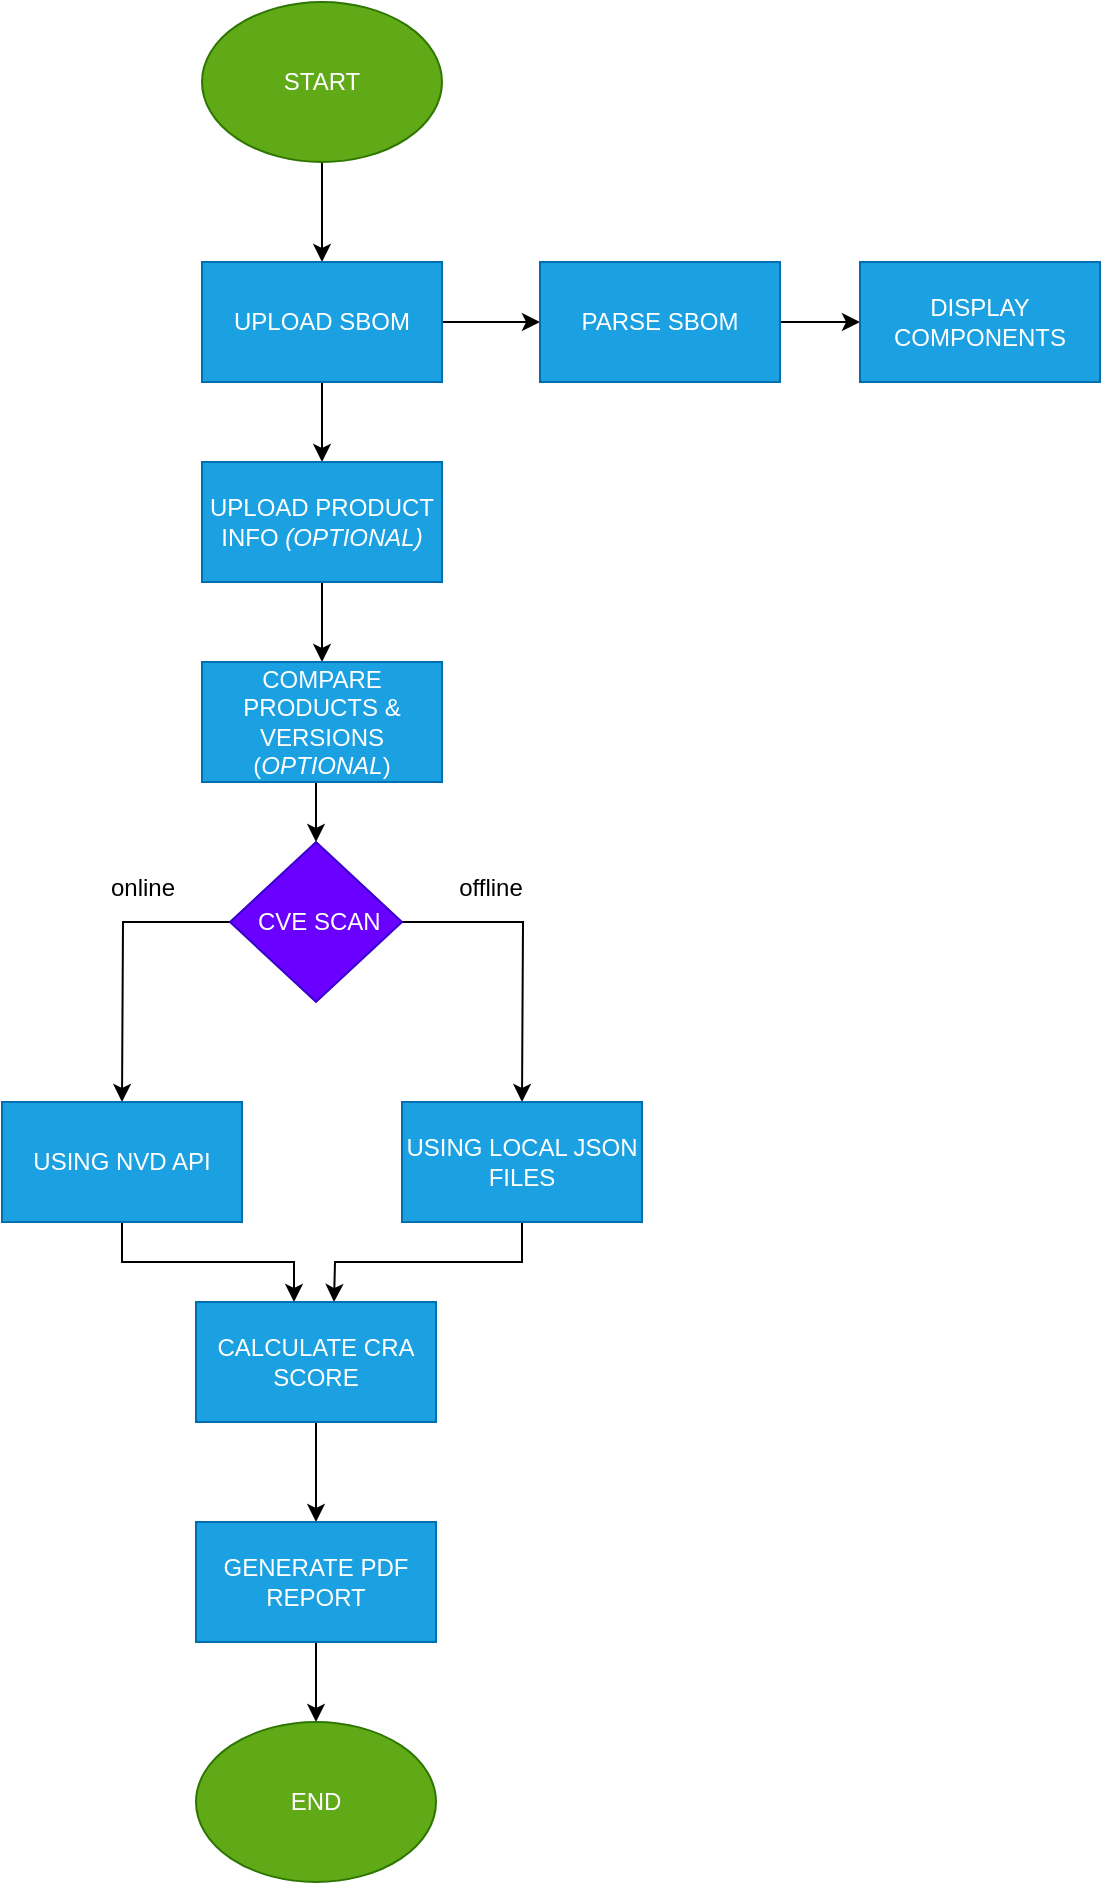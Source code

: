 <mxfile version="28.0.7">
  <diagram name="Page-1" id="Vf2joYRSEPQUoAwm5k4P">
    <mxGraphModel dx="872" dy="465" grid="1" gridSize="10" guides="1" tooltips="1" connect="1" arrows="1" fold="1" page="1" pageScale="1" pageWidth="827" pageHeight="1169" background="#ffffff" math="0" shadow="0">
      <root>
        <mxCell id="0" />
        <mxCell id="1" parent="0" />
        <mxCell id="zgOpSGmhassG2V-QvH2m-27" style="edgeStyle=orthogonalEdgeStyle;rounded=0;orthogonalLoop=1;jettySize=auto;html=1;entryX=0.5;entryY=0;entryDx=0;entryDy=0;" parent="1" source="zgOpSGmhassG2V-QvH2m-1" target="zgOpSGmhassG2V-QvH2m-2" edge="1">
          <mxGeometry relative="1" as="geometry">
            <Array as="points">
              <mxPoint x="411" y="140" />
              <mxPoint x="411" y="140" />
            </Array>
          </mxGeometry>
        </mxCell>
        <mxCell id="zgOpSGmhassG2V-QvH2m-1" value="START" style="ellipse;whiteSpace=wrap;html=1;fillColor=#60a917;fontColor=#ffffff;strokeColor=#2D7600;" parent="1" vertex="1">
          <mxGeometry x="351" y="50" width="120" height="80" as="geometry" />
        </mxCell>
        <mxCell id="zgOpSGmhassG2V-QvH2m-24" style="edgeStyle=orthogonalEdgeStyle;rounded=0;orthogonalLoop=1;jettySize=auto;html=1;entryX=0.5;entryY=0;entryDx=0;entryDy=0;" parent="1" source="zgOpSGmhassG2V-QvH2m-2" target="zgOpSGmhassG2V-QvH2m-5" edge="1">
          <mxGeometry relative="1" as="geometry" />
        </mxCell>
        <mxCell id="zgOpSGmhassG2V-QvH2m-25" style="edgeStyle=orthogonalEdgeStyle;rounded=0;orthogonalLoop=1;jettySize=auto;html=1;exitX=1;exitY=0.5;exitDx=0;exitDy=0;entryX=0;entryY=0.5;entryDx=0;entryDy=0;" parent="1" source="zgOpSGmhassG2V-QvH2m-2" target="zgOpSGmhassG2V-QvH2m-3" edge="1">
          <mxGeometry relative="1" as="geometry" />
        </mxCell>
        <mxCell id="zgOpSGmhassG2V-QvH2m-2" value="UPLOAD SBOM" style="rounded=0;whiteSpace=wrap;html=1;fillColor=#1ba1e2;fontColor=#ffffff;strokeColor=#006EAF;" parent="1" vertex="1">
          <mxGeometry x="351" y="180" width="120" height="60" as="geometry" />
        </mxCell>
        <mxCell id="zgOpSGmhassG2V-QvH2m-26" style="edgeStyle=orthogonalEdgeStyle;rounded=0;orthogonalLoop=1;jettySize=auto;html=1;exitX=1;exitY=0.5;exitDx=0;exitDy=0;entryX=0;entryY=0.5;entryDx=0;entryDy=0;" parent="1" source="zgOpSGmhassG2V-QvH2m-3" target="zgOpSGmhassG2V-QvH2m-4" edge="1">
          <mxGeometry relative="1" as="geometry" />
        </mxCell>
        <mxCell id="zgOpSGmhassG2V-QvH2m-3" value="PARSE SBOM" style="rounded=0;whiteSpace=wrap;html=1;fillColor=#1ba1e2;fontColor=#ffffff;strokeColor=#006EAF;" parent="1" vertex="1">
          <mxGeometry x="520" y="180" width="120" height="60" as="geometry" />
        </mxCell>
        <mxCell id="zgOpSGmhassG2V-QvH2m-4" value="DISPLAY COMPONENTS" style="rounded=0;whiteSpace=wrap;html=1;fillColor=#1ba1e2;fontColor=#ffffff;strokeColor=#006EAF;" parent="1" vertex="1">
          <mxGeometry x="680" y="180" width="120" height="60" as="geometry" />
        </mxCell>
        <mxCell id="zgOpSGmhassG2V-QvH2m-29" style="edgeStyle=orthogonalEdgeStyle;rounded=0;orthogonalLoop=1;jettySize=auto;html=1;exitX=0.5;exitY=1;exitDx=0;exitDy=0;entryX=0.5;entryY=0;entryDx=0;entryDy=0;" parent="1" source="zgOpSGmhassG2V-QvH2m-5" target="zgOpSGmhassG2V-QvH2m-28" edge="1">
          <mxGeometry relative="1" as="geometry" />
        </mxCell>
        <mxCell id="zgOpSGmhassG2V-QvH2m-5" value="UPLOAD PRODUCT INFO &lt;i&gt;(OPTIONAL)&lt;/i&gt;" style="rounded=0;whiteSpace=wrap;html=1;fillColor=#1ba1e2;fontColor=#ffffff;strokeColor=#006EAF;" parent="1" vertex="1">
          <mxGeometry x="351" y="280" width="120" height="60" as="geometry" />
        </mxCell>
        <mxCell id="zgOpSGmhassG2V-QvH2m-8" style="edgeStyle=orthogonalEdgeStyle;rounded=0;orthogonalLoop=1;jettySize=auto;html=1;exitX=0;exitY=0.5;exitDx=0;exitDy=0;" parent="1" source="zgOpSGmhassG2V-QvH2m-7" edge="1">
          <mxGeometry relative="1" as="geometry">
            <mxPoint x="311" y="600" as="targetPoint" />
          </mxGeometry>
        </mxCell>
        <mxCell id="zgOpSGmhassG2V-QvH2m-9" style="edgeStyle=orthogonalEdgeStyle;rounded=0;orthogonalLoop=1;jettySize=auto;html=1;" parent="1" source="zgOpSGmhassG2V-QvH2m-7" edge="1">
          <mxGeometry relative="1" as="geometry">
            <mxPoint x="511" y="600" as="targetPoint" />
          </mxGeometry>
        </mxCell>
        <mxCell id="zgOpSGmhassG2V-QvH2m-7" value="&amp;nbsp;CVE SCAN" style="rhombus;whiteSpace=wrap;html=1;fillColor=#6a00ff;fontColor=#ffffff;strokeColor=#3700CC;" parent="1" vertex="1">
          <mxGeometry x="365" y="470" width="86" height="80" as="geometry" />
        </mxCell>
        <mxCell id="zgOpSGmhassG2V-QvH2m-10" value="online" style="text;html=1;align=center;verticalAlign=middle;resizable=0;points=[];autosize=1;strokeColor=none;fillColor=none;" parent="1" vertex="1">
          <mxGeometry x="291" y="478" width="60" height="30" as="geometry" />
        </mxCell>
        <mxCell id="zgOpSGmhassG2V-QvH2m-11" value="offline" style="text;html=1;align=center;verticalAlign=middle;resizable=0;points=[];autosize=1;strokeColor=none;fillColor=none;" parent="1" vertex="1">
          <mxGeometry x="465" y="478" width="60" height="30" as="geometry" />
        </mxCell>
        <mxCell id="zgOpSGmhassG2V-QvH2m-17" style="edgeStyle=orthogonalEdgeStyle;rounded=0;orthogonalLoop=1;jettySize=auto;html=1;exitX=0.5;exitY=1;exitDx=0;exitDy=0;" parent="1" source="zgOpSGmhassG2V-QvH2m-12" target="zgOpSGmhassG2V-QvH2m-14" edge="1">
          <mxGeometry relative="1" as="geometry">
            <Array as="points">
              <mxPoint x="311" y="680" />
              <mxPoint x="397" y="680" />
            </Array>
          </mxGeometry>
        </mxCell>
        <mxCell id="zgOpSGmhassG2V-QvH2m-12" value="USING NVD API" style="rounded=0;whiteSpace=wrap;html=1;fillColor=#1ba1e2;fontColor=#ffffff;strokeColor=#006EAF;" parent="1" vertex="1">
          <mxGeometry x="251" y="600" width="120" height="60" as="geometry" />
        </mxCell>
        <mxCell id="zgOpSGmhassG2V-QvH2m-18" style="edgeStyle=orthogonalEdgeStyle;rounded=0;orthogonalLoop=1;jettySize=auto;html=1;exitX=0.5;exitY=1;exitDx=0;exitDy=0;" parent="1" source="zgOpSGmhassG2V-QvH2m-13" edge="1">
          <mxGeometry relative="1" as="geometry">
            <mxPoint x="417" y="700" as="targetPoint" />
          </mxGeometry>
        </mxCell>
        <mxCell id="zgOpSGmhassG2V-QvH2m-13" value="USING LOCAL JSON FILES" style="rounded=0;whiteSpace=wrap;html=1;fillColor=#1ba1e2;fontColor=#ffffff;strokeColor=#006EAF;" parent="1" vertex="1">
          <mxGeometry x="451" y="600" width="120" height="60" as="geometry" />
        </mxCell>
        <mxCell id="zgOpSGmhassG2V-QvH2m-21" style="edgeStyle=orthogonalEdgeStyle;rounded=0;orthogonalLoop=1;jettySize=auto;html=1;exitX=0.5;exitY=1;exitDx=0;exitDy=0;entryX=0.5;entryY=0;entryDx=0;entryDy=0;" parent="1" source="zgOpSGmhassG2V-QvH2m-14" target="zgOpSGmhassG2V-QvH2m-15" edge="1">
          <mxGeometry relative="1" as="geometry" />
        </mxCell>
        <mxCell id="zgOpSGmhassG2V-QvH2m-14" value="CALCULATE CRA SCORE" style="rounded=0;whiteSpace=wrap;html=1;fillColor=#1ba1e2;fontColor=#ffffff;strokeColor=#006EAF;" parent="1" vertex="1">
          <mxGeometry x="348" y="700" width="120" height="60" as="geometry" />
        </mxCell>
        <mxCell id="zgOpSGmhassG2V-QvH2m-22" style="edgeStyle=orthogonalEdgeStyle;rounded=0;orthogonalLoop=1;jettySize=auto;html=1;exitX=0.5;exitY=1;exitDx=0;exitDy=0;entryX=0.5;entryY=0;entryDx=0;entryDy=0;" parent="1" source="zgOpSGmhassG2V-QvH2m-15" target="zgOpSGmhassG2V-QvH2m-16" edge="1">
          <mxGeometry relative="1" as="geometry" />
        </mxCell>
        <mxCell id="zgOpSGmhassG2V-QvH2m-15" value="GENERATE PDF REPORT" style="rounded=0;whiteSpace=wrap;html=1;fillColor=#1ba1e2;fontColor=#ffffff;strokeColor=#006EAF;" parent="1" vertex="1">
          <mxGeometry x="348" y="810" width="120" height="60" as="geometry" />
        </mxCell>
        <mxCell id="zgOpSGmhassG2V-QvH2m-16" value="END" style="ellipse;whiteSpace=wrap;html=1;fillColor=#60a917;fontColor=#ffffff;strokeColor=#2D7600;" parent="1" vertex="1">
          <mxGeometry x="348" y="910" width="120" height="80" as="geometry" />
        </mxCell>
        <mxCell id="zgOpSGmhassG2V-QvH2m-30" style="edgeStyle=orthogonalEdgeStyle;rounded=0;orthogonalLoop=1;jettySize=auto;html=1;exitX=0.5;exitY=1;exitDx=0;exitDy=0;entryX=0.5;entryY=0;entryDx=0;entryDy=0;" parent="1" source="zgOpSGmhassG2V-QvH2m-28" target="zgOpSGmhassG2V-QvH2m-7" edge="1">
          <mxGeometry relative="1" as="geometry" />
        </mxCell>
        <mxCell id="zgOpSGmhassG2V-QvH2m-28" value="COMPARE PRODUCTS &amp;amp; VERSIONS (&lt;i&gt;OPTIONAL&lt;/i&gt;)" style="rounded=0;whiteSpace=wrap;html=1;fillColor=#1ba1e2;fontColor=#ffffff;strokeColor=#006EAF;" parent="1" vertex="1">
          <mxGeometry x="351" y="380" width="120" height="60" as="geometry" />
        </mxCell>
      </root>
    </mxGraphModel>
  </diagram>
</mxfile>
